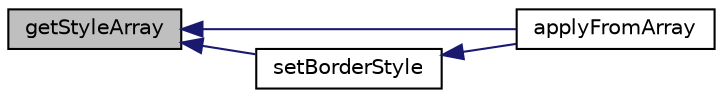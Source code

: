 digraph "getStyleArray"
{
  edge [fontname="Helvetica",fontsize="10",labelfontname="Helvetica",labelfontsize="10"];
  node [fontname="Helvetica",fontsize="10",shape=record];
  rankdir="LR";
  Node50 [label="getStyleArray",height=0.2,width=0.4,color="black", fillcolor="grey75", style="filled", fontcolor="black"];
  Node50 -> Node51 [dir="back",color="midnightblue",fontsize="10",style="solid",fontname="Helvetica"];
  Node51 [label="applyFromArray",height=0.2,width=0.4,color="black", fillcolor="white", style="filled",URL="$class_p_h_p_excel___style___border.html#adf38c8e6ab006ca15f50964882386acf"];
  Node50 -> Node52 [dir="back",color="midnightblue",fontsize="10",style="solid",fontname="Helvetica"];
  Node52 [label="setBorderStyle",height=0.2,width=0.4,color="black", fillcolor="white", style="filled",URL="$class_p_h_p_excel___style___border.html#aeac3b4cc89836037c6dd6a21d3e55008"];
  Node52 -> Node51 [dir="back",color="midnightblue",fontsize="10",style="solid",fontname="Helvetica"];
}
